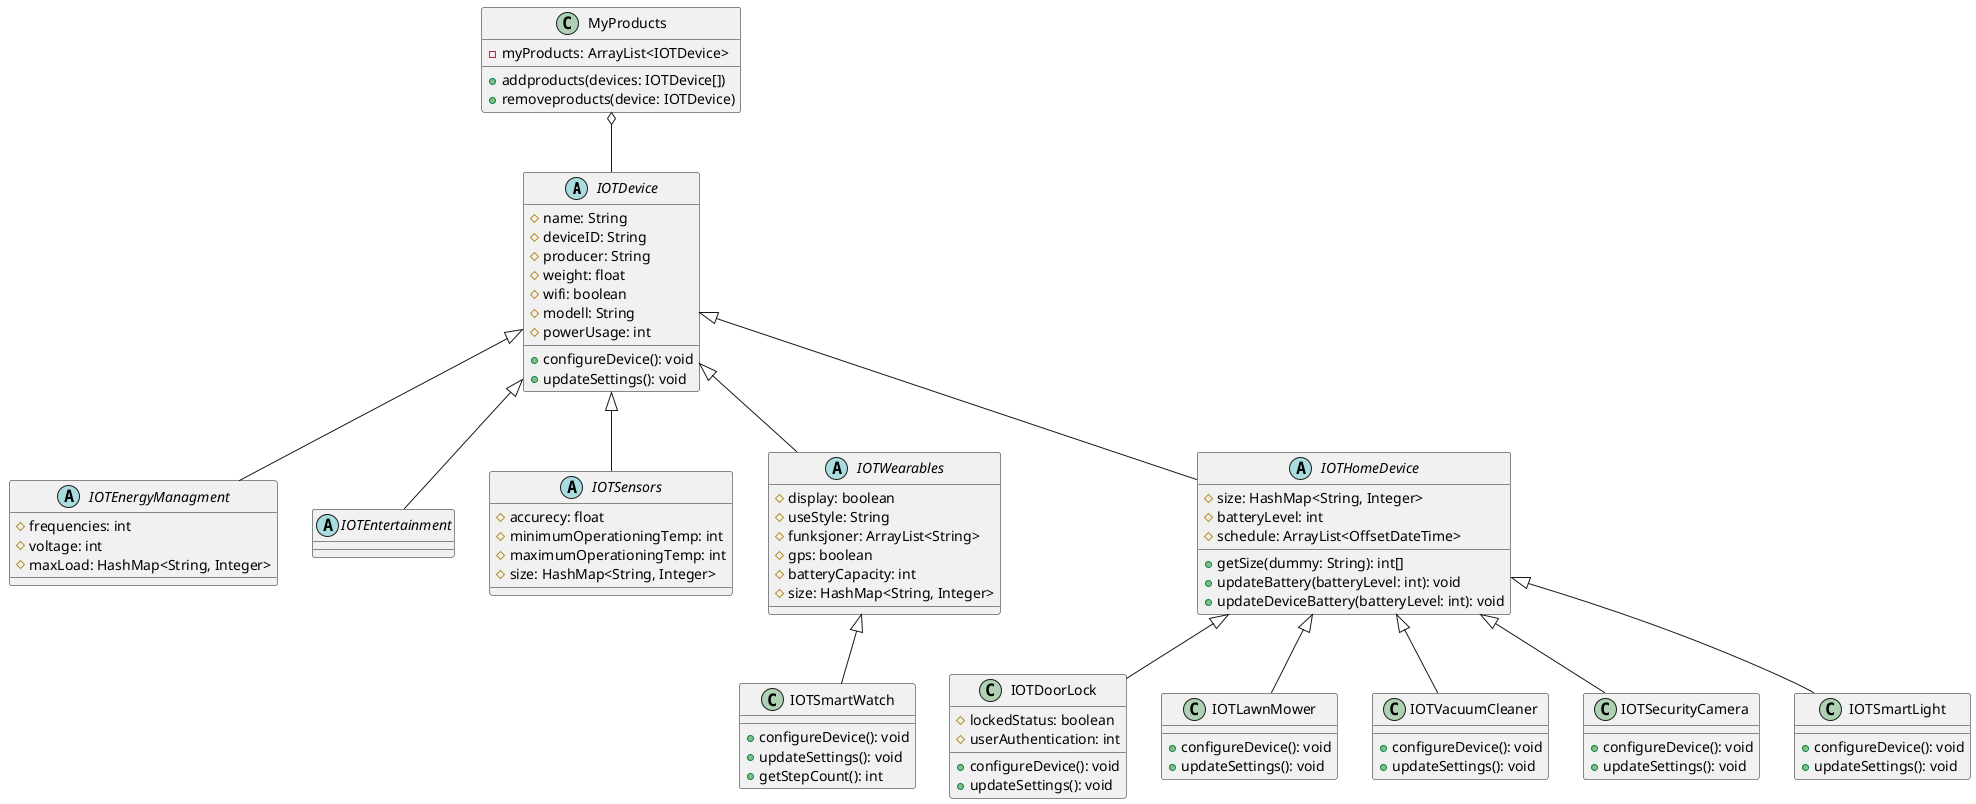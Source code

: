 @startuml
'https://plantuml.com/class-diagram

abstract class IOTDevice{
    #name: String
    #deviceID: String
    #producer: String
    #weight: float
    #wifi: boolean
    #modell: String
    #powerUsage: int
    +configureDevice(): void
    +updateSettings(): void
}
IOTDevice <|-- IOTEnergyManagment
IOTDevice <|-- IOTEntertainment
IOTDevice <|-- IOTSensors
IOTDevice <|-- IOTWearables
IOTDevice <|-- IOTHomeDevice
abstract class IOTEnergyManagment{
    #frequencies: int
    #voltage: int
    #maxLoad: HashMap<String, Integer>
}
abstract class IOTEntertainment
abstract class IOTSensors{
    #accurecy: float
    #minimumOperationingTemp: int
    #maximumOperationingTemp: int
    #size: HashMap<String, Integer>
}
abstract class IOTWearables{
    #display: boolean
    #useStyle: String
    #funksjoner: ArrayList<String>
    #gps: boolean
    #batteryCapacity: int
    #size: HashMap<String, Integer>
}
abstract class IOTHomeDevice{
    #size: HashMap<String, Integer>
    #batteryLevel: int
    #schedule: ArrayList<OffsetDateTime>
    +getSize(dummy: String): int[]
    +updateBattery(batteryLevel: int): void
    +updateDeviceBattery(batteryLevel: int): void
}
IOTHomeDevice <|-- IOTDoorLock
IOTHomeDevice <|-- IOTLawnMower
IOTHomeDevice <|-- IOTVacuumCleaner
IOTHomeDevice <|-- IOTSecurityCamera
IOTHomeDevice <|-- IOTSmartLight
IOTWearables <|-- IOTSmartWatch
class IOTDoorLock{
    #lockedStatus: boolean
    #userAuthentication: int
    +configureDevice(): void
    +updateSettings(): void
}
class IOTLawnMower{
    +configureDevice(): void
    +updateSettings(): void
}
class IOTVacuumCleaner{
    +configureDevice(): void
    +updateSettings(): void
}
class IOTSecurityCamera{
    +configureDevice(): void
    +updateSettings(): void
}
class IOTSmartLight{
    +configureDevice(): void
    +updateSettings(): void
}
class IOTSmartWatch{
    +configureDevice(): void
    +updateSettings(): void
    +getStepCount(): int
}


class MyProducts{
    -myProducts: ArrayList<IOTDevice>
    +addproducts(devices: IOTDevice[])
    +removeproducts(device: IOTDevice)
}
MyProducts o-- IOTDevice

@enduml